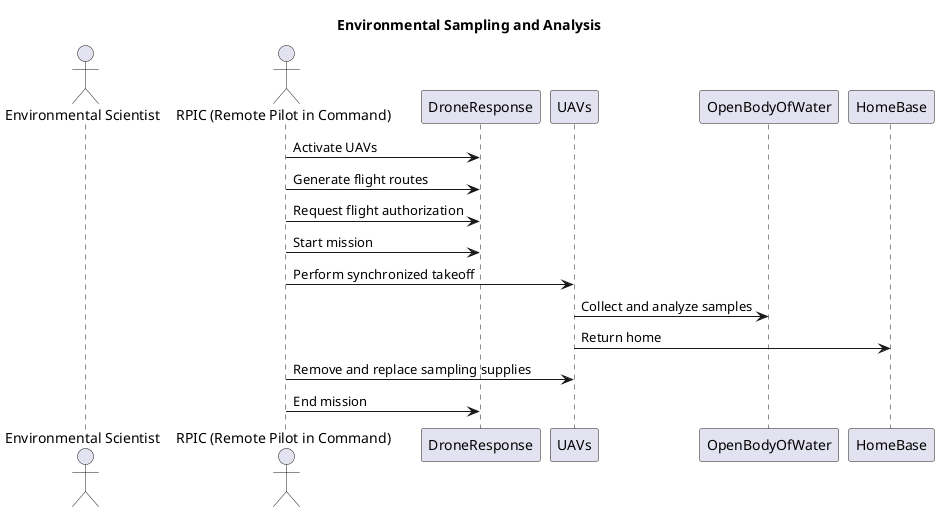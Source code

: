 @startuml
title "Environmental Sampling and Analysis"

actor "Environmental Scientist" as Scientist
actor "RPIC (Remote Pilot in Command)" as RPIC

RPIC -> DroneResponse: Activate UAVs
RPIC -> DroneResponse: Generate flight routes
RPIC -> DroneResponse: Request flight authorization
RPIC -> DroneResponse: Start mission
RPIC -> UAVs: Perform synchronized takeoff
UAVs -> OpenBodyOfWater: Collect and analyze samples
UAVs -> HomeBase: Return home
RPIC -> UAVs: Remove and replace sampling supplies
RPIC -> DroneResponse: End mission

@enduml

